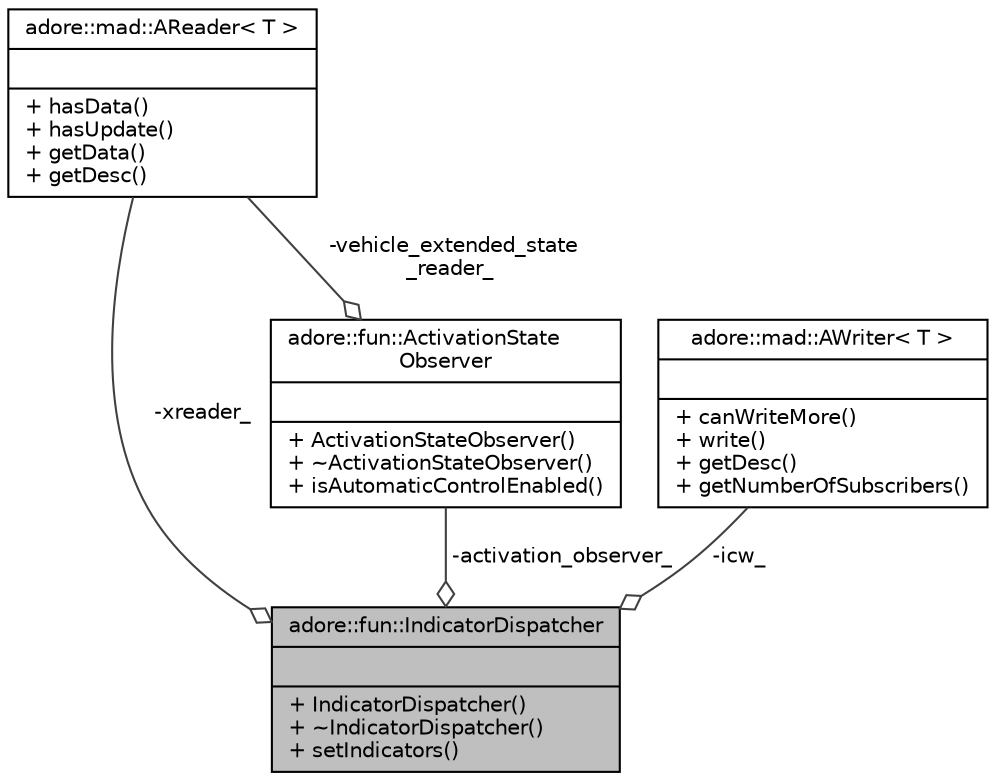 digraph "adore::fun::IndicatorDispatcher"
{
 // LATEX_PDF_SIZE
  edge [fontname="Helvetica",fontsize="10",labelfontname="Helvetica",labelfontsize="10"];
  node [fontname="Helvetica",fontsize="10",shape=record];
  Node1 [label="{adore::fun::IndicatorDispatcher\n||+ IndicatorDispatcher()\l+ ~IndicatorDispatcher()\l+ setIndicators()\l}",height=0.2,width=0.4,color="black", fillcolor="grey75", style="filled", fontcolor="black",tooltip="Dispatches indicator command for maneuver, which is currently executed."];
  Node2 -> Node1 [color="grey25",fontsize="10",style="solid",label=" -xreader_" ,arrowhead="odiamond",fontname="Helvetica"];
  Node2 [label="{adore::mad::AReader\< T \>\n||+ hasData()\l+ hasUpdate()\l+ getData()\l+ getDesc()\l}",height=0.2,width=0.4,color="black", fillcolor="white", style="filled",URL="$classadore_1_1mad_1_1AReader.html",tooltip=" "];
  Node3 -> Node1 [color="grey25",fontsize="10",style="solid",label=" -icw_" ,arrowhead="odiamond",fontname="Helvetica"];
  Node3 [label="{adore::mad::AWriter\< T \>\n||+ canWriteMore()\l+ write()\l+ getDesc()\l+ getNumberOfSubscribers()\l}",height=0.2,width=0.4,color="black", fillcolor="white", style="filled",URL="$classadore_1_1mad_1_1AWriter.html",tooltip=" "];
  Node4 -> Node1 [color="grey25",fontsize="10",style="solid",label=" -activation_observer_" ,arrowhead="odiamond",fontname="Helvetica"];
  Node4 [label="{adore::fun::ActivationState\lObserver\n||+ ActivationStateObserver()\l+ ~ActivationStateObserver()\l+ isAutomaticControlEnabled()\l}",height=0.2,width=0.4,color="black", fillcolor="white", style="filled",URL="$classadore_1_1fun_1_1ActivationStateObserver.html",tooltip=" "];
  Node2 -> Node4 [color="grey25",fontsize="10",style="solid",label=" -vehicle_extended_state\l_reader_" ,arrowhead="odiamond",fontname="Helvetica"];
}
